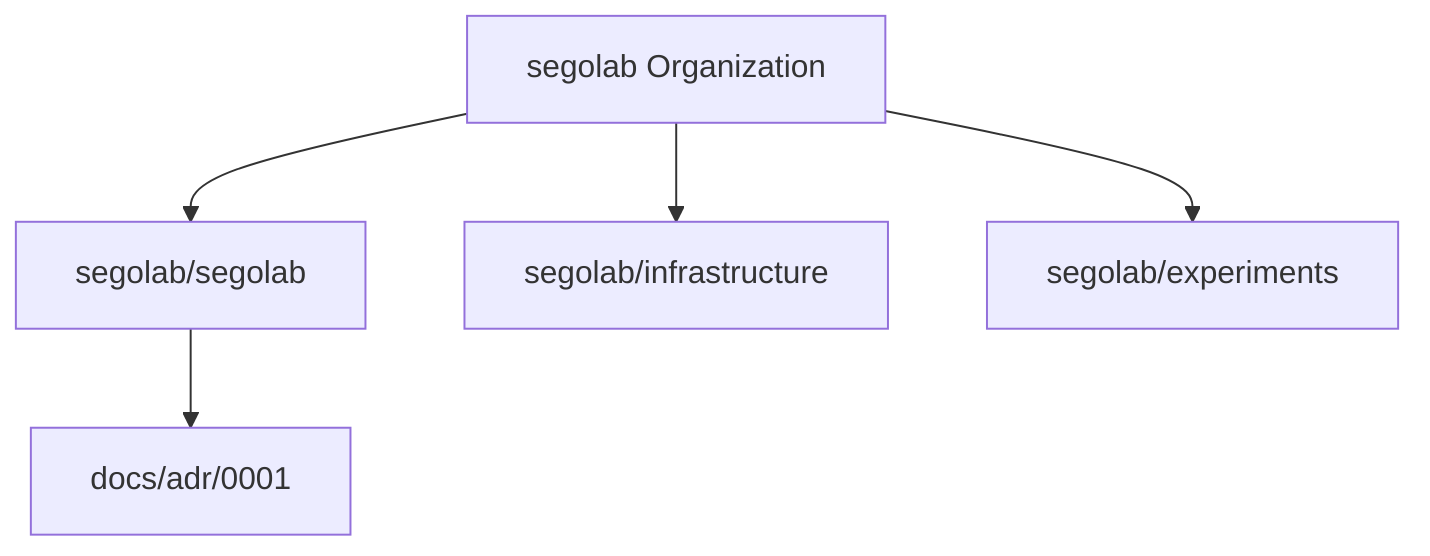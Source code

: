 graph TD
    Org[segolab Organization]
    Org --> RepoMain[segolab/segolab]
    Org --> RepoInfra[segolab/infrastructure]
    Org --> RepoExperiments[segolab/experiments]
    RepoMain --> ADR[docs/adr/0001]